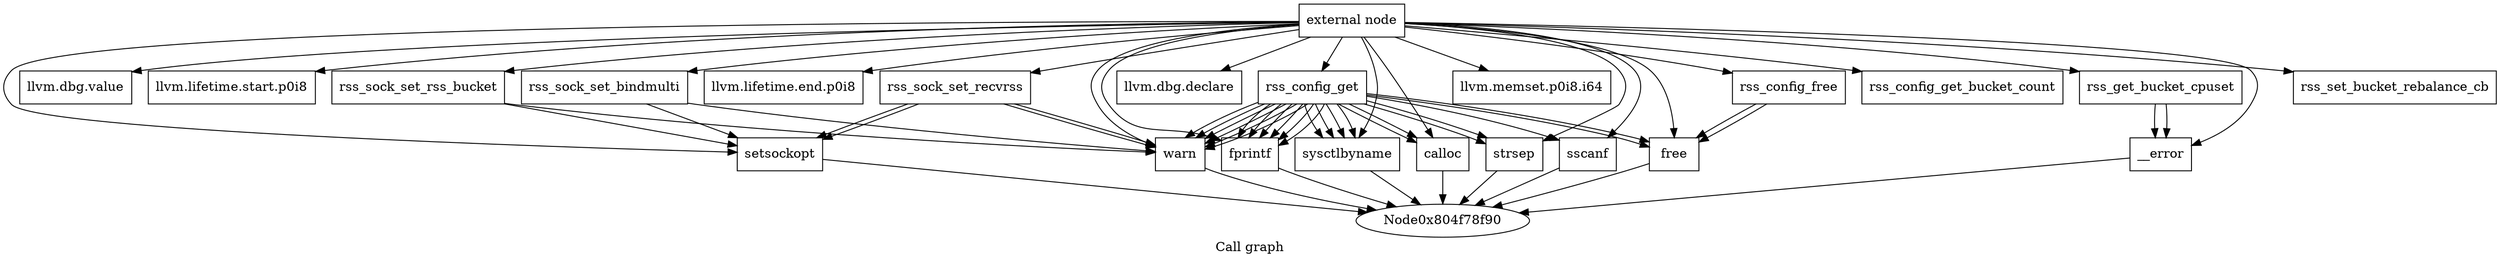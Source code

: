 digraph "Call graph" {
	label="Call graph";

	Node0x804f78f60 [shape=record,label="{external node}"];
	Node0x804f78f60 -> Node0x804f78ff0;
	Node0x804f78f60 -> Node0x804f79110;
	Node0x804f78f60 -> Node0x804f79170;
	Node0x804f78f60 -> Node0x804f79050;
	Node0x804f78f60 -> Node0x804f790b0;
	Node0x804f78f60 -> Node0x804f791d0;
	Node0x804f78f60 -> Node0x804f79230;
	Node0x804f78f60 -> Node0x804f79290;
	Node0x804f78f60 -> Node0x804f792f0;
	Node0x804f78f60 -> Node0x804f79590;
	Node0x804f78f60 -> Node0x804f79350;
	Node0x804f78f60 -> Node0x804f793b0;
	Node0x804f78f60 -> Node0x804f79410;
	Node0x804f78f60 -> Node0x804f795f0;
	Node0x804f78f60 -> Node0x804f79470;
	Node0x804f78f60 -> Node0x804f794d0;
	Node0x804f78f60 -> Node0x804f79530;
	Node0x804f78f60 -> Node0x804f79650;
	Node0x804f78f60 -> Node0x804f796b0;
	Node0x804f78f60 -> Node0x804f79710;
	Node0x804f78f60 -> Node0x804f79770;
	Node0x804f78f60 -> Node0x804f797d0;
	Node0x804f78ff0 [shape=record,label="{rss_sock_set_bindmulti}"];
	Node0x804f78ff0 -> Node0x804f79050;
	Node0x804f78ff0 -> Node0x804f790b0;
	Node0x804f79110 [shape=record,label="{llvm.dbg.value}"];
	Node0x804f79170 [shape=record,label="{llvm.lifetime.start.p0i8}"];
	Node0x804f79050 [shape=record,label="{setsockopt}"];
	Node0x804f79050 -> Node0x804f78f90;
	Node0x804f790b0 [shape=record,label="{warn}"];
	Node0x804f790b0 -> Node0x804f78f90;
	Node0x804f791d0 [shape=record,label="{llvm.lifetime.end.p0i8}"];
	Node0x804f79230 [shape=record,label="{rss_sock_set_rss_bucket}"];
	Node0x804f79230 -> Node0x804f79050;
	Node0x804f79230 -> Node0x804f790b0;
	Node0x804f79290 [shape=record,label="{rss_sock_set_recvrss}"];
	Node0x804f79290 -> Node0x804f79050;
	Node0x804f79290 -> Node0x804f790b0;
	Node0x804f79290 -> Node0x804f79050;
	Node0x804f79290 -> Node0x804f790b0;
	Node0x804f792f0 [shape=record,label="{rss_config_get}"];
	Node0x804f792f0 -> Node0x804f79350;
	Node0x804f792f0 -> Node0x804f790b0;
	Node0x804f792f0 -> Node0x804f793b0;
	Node0x804f792f0 -> Node0x804f790b0;
	Node0x804f792f0 -> Node0x804f79410;
	Node0x804f792f0 -> Node0x804f793b0;
	Node0x804f792f0 -> Node0x804f790b0;
	Node0x804f792f0 -> Node0x804f79410;
	Node0x804f792f0 -> Node0x804f793b0;
	Node0x804f792f0 -> Node0x804f790b0;
	Node0x804f792f0 -> Node0x804f79410;
	Node0x804f792f0 -> Node0x804f79350;
	Node0x804f792f0 -> Node0x804f790b0;
	Node0x804f792f0 -> Node0x804f793b0;
	Node0x804f792f0 -> Node0x804f790b0;
	Node0x804f792f0 -> Node0x804f79470;
	Node0x804f792f0 -> Node0x804f794d0;
	Node0x804f792f0 -> Node0x804f79410;
	Node0x804f792f0 -> Node0x804f79410;
	Node0x804f792f0 -> Node0x804f79470;
	Node0x804f792f0 -> Node0x804f79410;
	Node0x804f792f0 -> Node0x804f79530;
	Node0x804f792f0 -> Node0x804f79530;
	Node0x804f79590 [shape=record,label="{llvm.dbg.declare}"];
	Node0x804f79350 [shape=record,label="{calloc}"];
	Node0x804f79350 -> Node0x804f78f90;
	Node0x804f793b0 [shape=record,label="{sysctlbyname}"];
	Node0x804f793b0 -> Node0x804f78f90;
	Node0x804f79410 [shape=record,label="{fprintf}"];
	Node0x804f79410 -> Node0x804f78f90;
	Node0x804f795f0 [shape=record,label="{llvm.memset.p0i8.i64}"];
	Node0x804f79470 [shape=record,label="{strsep}"];
	Node0x804f79470 -> Node0x804f78f90;
	Node0x804f794d0 [shape=record,label="{sscanf}"];
	Node0x804f794d0 -> Node0x804f78f90;
	Node0x804f79530 [shape=record,label="{free}"];
	Node0x804f79530 -> Node0x804f78f90;
	Node0x804f79650 [shape=record,label="{rss_config_free}"];
	Node0x804f79650 -> Node0x804f79530;
	Node0x804f79650 -> Node0x804f79530;
	Node0x804f796b0 [shape=record,label="{rss_config_get_bucket_count}"];
	Node0x804f79710 [shape=record,label="{rss_get_bucket_cpuset}"];
	Node0x804f79710 -> Node0x804f79770;
	Node0x804f79710 -> Node0x804f79770;
	Node0x804f79770 [shape=record,label="{__error}"];
	Node0x804f79770 -> Node0x804f78f90;
	Node0x804f797d0 [shape=record,label="{rss_set_bucket_rebalance_cb}"];
}
